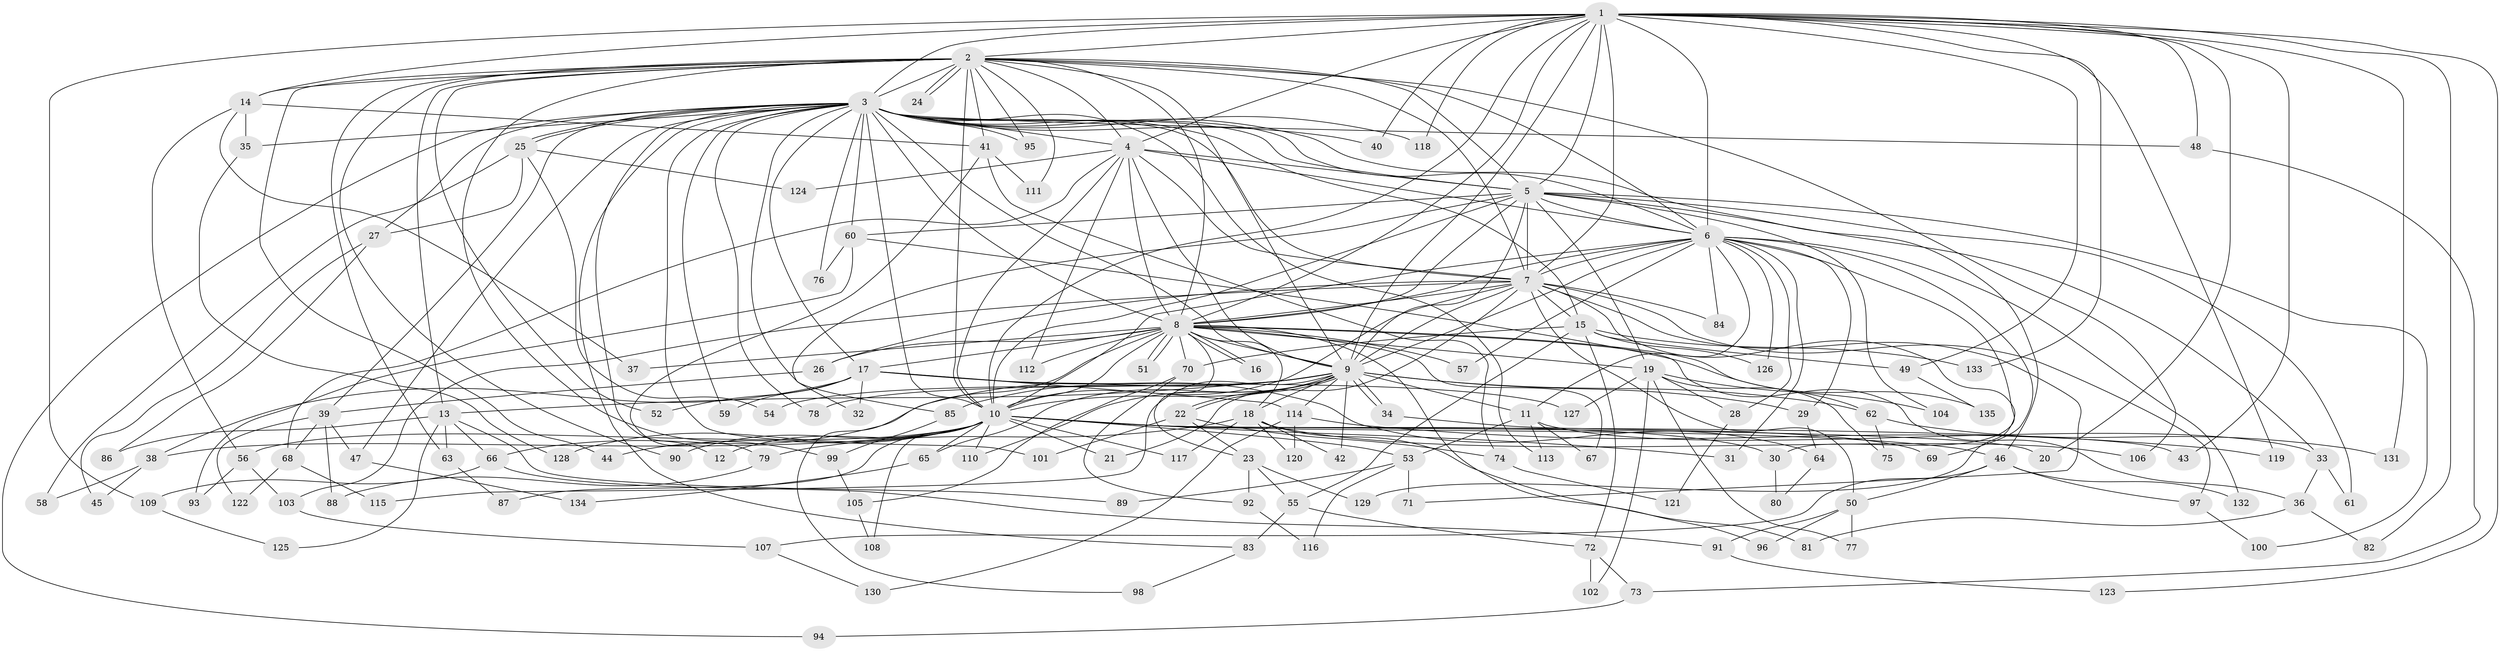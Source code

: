 // Generated by graph-tools (version 1.1) at 2025/35/03/09/25 02:35:04]
// undirected, 135 vertices, 295 edges
graph export_dot {
graph [start="1"]
  node [color=gray90,style=filled];
  1;
  2;
  3;
  4;
  5;
  6;
  7;
  8;
  9;
  10;
  11;
  12;
  13;
  14;
  15;
  16;
  17;
  18;
  19;
  20;
  21;
  22;
  23;
  24;
  25;
  26;
  27;
  28;
  29;
  30;
  31;
  32;
  33;
  34;
  35;
  36;
  37;
  38;
  39;
  40;
  41;
  42;
  43;
  44;
  45;
  46;
  47;
  48;
  49;
  50;
  51;
  52;
  53;
  54;
  55;
  56;
  57;
  58;
  59;
  60;
  61;
  62;
  63;
  64;
  65;
  66;
  67;
  68;
  69;
  70;
  71;
  72;
  73;
  74;
  75;
  76;
  77;
  78;
  79;
  80;
  81;
  82;
  83;
  84;
  85;
  86;
  87;
  88;
  89;
  90;
  91;
  92;
  93;
  94;
  95;
  96;
  97;
  98;
  99;
  100;
  101;
  102;
  103;
  104;
  105;
  106;
  107;
  108;
  109;
  110;
  111;
  112;
  113;
  114;
  115;
  116;
  117;
  118;
  119;
  120;
  121;
  122;
  123;
  124;
  125;
  126;
  127;
  128;
  129;
  130;
  131;
  132;
  133;
  134;
  135;
  1 -- 2;
  1 -- 3;
  1 -- 4;
  1 -- 5;
  1 -- 6;
  1 -- 7;
  1 -- 8;
  1 -- 9;
  1 -- 10;
  1 -- 14;
  1 -- 20;
  1 -- 40;
  1 -- 43;
  1 -- 48;
  1 -- 49;
  1 -- 82;
  1 -- 109;
  1 -- 118;
  1 -- 119;
  1 -- 123;
  1 -- 131;
  1 -- 133;
  2 -- 3;
  2 -- 4;
  2 -- 5;
  2 -- 6;
  2 -- 7;
  2 -- 8;
  2 -- 9;
  2 -- 10;
  2 -- 13;
  2 -- 14;
  2 -- 24;
  2 -- 24;
  2 -- 41;
  2 -- 44;
  2 -- 52;
  2 -- 63;
  2 -- 90;
  2 -- 95;
  2 -- 99;
  2 -- 106;
  2 -- 111;
  3 -- 4;
  3 -- 5;
  3 -- 6;
  3 -- 7;
  3 -- 8;
  3 -- 9;
  3 -- 10;
  3 -- 12;
  3 -- 15;
  3 -- 17;
  3 -- 25;
  3 -- 25;
  3 -- 27;
  3 -- 35;
  3 -- 39;
  3 -- 40;
  3 -- 46;
  3 -- 47;
  3 -- 48;
  3 -- 59;
  3 -- 60;
  3 -- 76;
  3 -- 78;
  3 -- 83;
  3 -- 85;
  3 -- 94;
  3 -- 95;
  3 -- 101;
  3 -- 113;
  3 -- 118;
  4 -- 5;
  4 -- 6;
  4 -- 7;
  4 -- 8;
  4 -- 9;
  4 -- 10;
  4 -- 68;
  4 -- 112;
  4 -- 124;
  5 -- 6;
  5 -- 7;
  5 -- 8;
  5 -- 9;
  5 -- 10;
  5 -- 19;
  5 -- 32;
  5 -- 33;
  5 -- 60;
  5 -- 61;
  5 -- 100;
  5 -- 104;
  6 -- 7;
  6 -- 8;
  6 -- 9;
  6 -- 10;
  6 -- 11;
  6 -- 28;
  6 -- 29;
  6 -- 30;
  6 -- 31;
  6 -- 57;
  6 -- 69;
  6 -- 84;
  6 -- 126;
  6 -- 132;
  7 -- 8;
  7 -- 9;
  7 -- 10;
  7 -- 15;
  7 -- 21;
  7 -- 26;
  7 -- 50;
  7 -- 71;
  7 -- 84;
  7 -- 97;
  7 -- 103;
  7 -- 129;
  8 -- 9;
  8 -- 10;
  8 -- 16;
  8 -- 16;
  8 -- 17;
  8 -- 18;
  8 -- 19;
  8 -- 23;
  8 -- 26;
  8 -- 36;
  8 -- 37;
  8 -- 51;
  8 -- 51;
  8 -- 57;
  8 -- 67;
  8 -- 70;
  8 -- 96;
  8 -- 98;
  8 -- 112;
  8 -- 135;
  9 -- 10;
  9 -- 11;
  9 -- 13;
  9 -- 18;
  9 -- 22;
  9 -- 22;
  9 -- 29;
  9 -- 34;
  9 -- 34;
  9 -- 42;
  9 -- 54;
  9 -- 62;
  9 -- 65;
  9 -- 66;
  9 -- 78;
  9 -- 85;
  9 -- 110;
  9 -- 114;
  9 -- 115;
  10 -- 12;
  10 -- 20;
  10 -- 21;
  10 -- 30;
  10 -- 31;
  10 -- 38;
  10 -- 43;
  10 -- 44;
  10 -- 46;
  10 -- 53;
  10 -- 56;
  10 -- 65;
  10 -- 87;
  10 -- 90;
  10 -- 108;
  10 -- 110;
  10 -- 117;
  10 -- 128;
  11 -- 33;
  11 -- 53;
  11 -- 67;
  11 -- 113;
  13 -- 63;
  13 -- 66;
  13 -- 86;
  13 -- 89;
  13 -- 125;
  14 -- 35;
  14 -- 37;
  14 -- 41;
  14 -- 56;
  15 -- 49;
  15 -- 55;
  15 -- 70;
  15 -- 72;
  15 -- 126;
  15 -- 133;
  17 -- 32;
  17 -- 38;
  17 -- 52;
  17 -- 59;
  17 -- 64;
  17 -- 114;
  17 -- 127;
  18 -- 42;
  18 -- 79;
  18 -- 81;
  18 -- 106;
  18 -- 117;
  18 -- 120;
  19 -- 28;
  19 -- 75;
  19 -- 77;
  19 -- 102;
  19 -- 104;
  19 -- 127;
  22 -- 23;
  22 -- 74;
  22 -- 101;
  23 -- 55;
  23 -- 92;
  23 -- 129;
  25 -- 27;
  25 -- 54;
  25 -- 58;
  25 -- 124;
  26 -- 39;
  27 -- 45;
  27 -- 86;
  28 -- 121;
  29 -- 64;
  30 -- 80;
  33 -- 36;
  33 -- 61;
  34 -- 69;
  35 -- 128;
  36 -- 81;
  36 -- 82;
  38 -- 45;
  38 -- 58;
  39 -- 47;
  39 -- 68;
  39 -- 88;
  39 -- 122;
  41 -- 74;
  41 -- 79;
  41 -- 111;
  46 -- 50;
  46 -- 97;
  46 -- 107;
  46 -- 132;
  47 -- 134;
  48 -- 73;
  49 -- 135;
  50 -- 77;
  50 -- 91;
  50 -- 96;
  53 -- 71;
  53 -- 89;
  53 -- 116;
  55 -- 72;
  55 -- 83;
  56 -- 93;
  56 -- 103;
  60 -- 62;
  60 -- 76;
  60 -- 93;
  62 -- 75;
  62 -- 131;
  63 -- 87;
  64 -- 80;
  65 -- 134;
  66 -- 91;
  66 -- 109;
  68 -- 115;
  68 -- 122;
  70 -- 92;
  70 -- 105;
  72 -- 73;
  72 -- 102;
  73 -- 94;
  74 -- 121;
  79 -- 88;
  83 -- 98;
  85 -- 99;
  91 -- 123;
  92 -- 116;
  97 -- 100;
  99 -- 105;
  103 -- 107;
  105 -- 108;
  107 -- 130;
  109 -- 125;
  114 -- 119;
  114 -- 120;
  114 -- 130;
}
